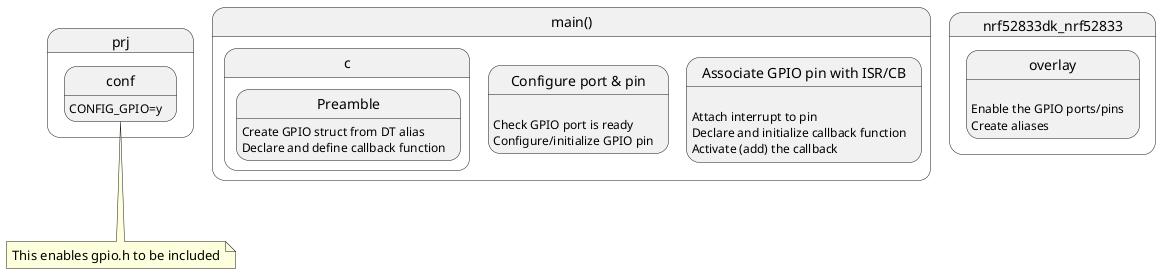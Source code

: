 @startuml

prj.conf: CONFIG_GPIO=y
note bottom of prj.conf : This enables gpio.h to be included

nrf52833dk_nrf52833.overlay:
nrf52833dk_nrf52833.overlay: Enable the GPIO ports/pins
nrf52833dk_nrf52833.overlay: Create aliases

state main.c {
Preamble: Create GPIO struct from DT alias
Preamble: Declare and define callback function
state "main()" as main {
    state "Configure port & pin" as config:
        config: Check GPIO port is ready
        config: Configure/initialize GPIO pin
    state "Associate GPIO pin with ISR/CB" as isrcb:
        isrcb: Attach interrupt to pin
        isrcb: Declare and initialize callback function
        isrcb: Activate (add) the callback
}
}

@enduml